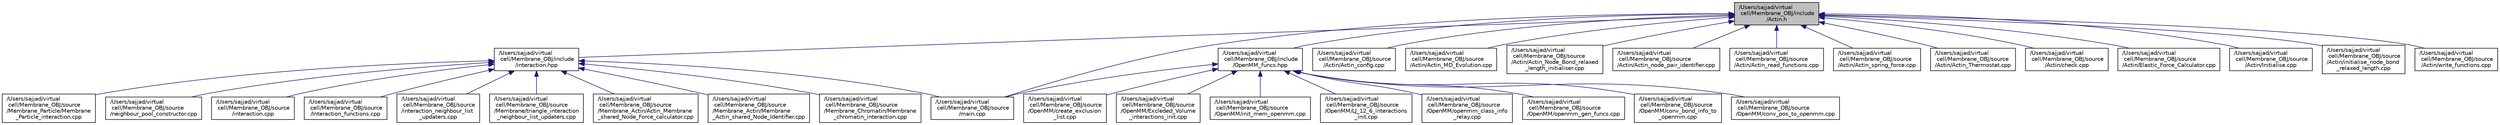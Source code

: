 digraph "/Users/sajjad/virtual cell/Membrane_OBJ/include/Actin.h"
{
 // LATEX_PDF_SIZE
  edge [fontname="Helvetica",fontsize="10",labelfontname="Helvetica",labelfontsize="10"];
  node [fontname="Helvetica",fontsize="10",shape=record];
  Node12 [label="/Users/sajjad/virtual\l cell/Membrane_OBJ/include\l/Actin.h",height=0.2,width=0.4,color="black", fillcolor="grey75", style="filled", fontcolor="black",tooltip=" "];
  Node12 -> Node13 [dir="back",color="midnightblue",fontsize="10",style="solid"];
  Node13 [label="/Users/sajjad/virtual\l cell/Membrane_OBJ/include\l/interaction.hpp",height=0.2,width=0.4,color="black", fillcolor="white", style="filled",URL="$interaction_8hpp.html",tooltip=" "];
  Node13 -> Node14 [dir="back",color="midnightblue",fontsize="10",style="solid"];
  Node14 [label="/Users/sajjad/virtual\l cell/Membrane_OBJ/source\l/interaction.cpp",height=0.2,width=0.4,color="black", fillcolor="white", style="filled",URL="$interaction_8cpp.html",tooltip=" "];
  Node13 -> Node15 [dir="back",color="midnightblue",fontsize="10",style="solid"];
  Node15 [label="/Users/sajjad/virtual\l cell/Membrane_OBJ/source\l/Interaction_functions.cpp",height=0.2,width=0.4,color="black", fillcolor="white", style="filled",URL="$Interaction__functions_8cpp.html",tooltip=" "];
  Node13 -> Node16 [dir="back",color="midnightblue",fontsize="10",style="solid"];
  Node16 [label="/Users/sajjad/virtual\l cell/Membrane_OBJ/source\l/interaction_neighbour_list\l_updaters.cpp",height=0.2,width=0.4,color="black", fillcolor="white", style="filled",URL="$interaction__neighbour__list__updaters_8cpp.html",tooltip=" "];
  Node13 -> Node17 [dir="back",color="midnightblue",fontsize="10",style="solid"];
  Node17 [label="/Users/sajjad/virtual\l cell/Membrane_OBJ/source\l/main.cpp",height=0.2,width=0.4,color="black", fillcolor="white", style="filled",URL="$main_8cpp.html",tooltip=" "];
  Node13 -> Node18 [dir="back",color="midnightblue",fontsize="10",style="solid"];
  Node18 [label="/Users/sajjad/virtual\l cell/Membrane_OBJ/source\l/Membrane/triangle_interaction\l_neighbour_list_updaters.cpp",height=0.2,width=0.4,color="black", fillcolor="white", style="filled",URL="$triangle__interaction__neighbour__list__updaters_8cpp.html",tooltip=" "];
  Node13 -> Node19 [dir="back",color="midnightblue",fontsize="10",style="solid"];
  Node19 [label="/Users/sajjad/virtual\l cell/Membrane_OBJ/source\l/Membrane_Actin/Actin_Membrane\l_shared_Node_Force_calculator.cpp",height=0.2,width=0.4,color="black", fillcolor="white", style="filled",URL="$Actin__Membrane__shared__Node__Force__calculator_8cpp.html",tooltip=" "];
  Node13 -> Node20 [dir="back",color="midnightblue",fontsize="10",style="solid"];
  Node20 [label="/Users/sajjad/virtual\l cell/Membrane_OBJ/source\l/Membrane_Actin/Membrane\l_Actin_shared_Node_Identifier.cpp",height=0.2,width=0.4,color="black", fillcolor="white", style="filled",URL="$Membrane__Actin__shared__Node__Identifier_8cpp.html",tooltip=" "];
  Node13 -> Node21 [dir="back",color="midnightblue",fontsize="10",style="solid"];
  Node21 [label="/Users/sajjad/virtual\l cell/Membrane_OBJ/source\l/Membrane_Chromatin/Membrane\l_chromatin_interaction.cpp",height=0.2,width=0.4,color="black", fillcolor="white", style="filled",URL="$Membrane__chromatin__interaction_8cpp.html",tooltip=" "];
  Node13 -> Node22 [dir="back",color="midnightblue",fontsize="10",style="solid"];
  Node22 [label="/Users/sajjad/virtual\l cell/Membrane_OBJ/source\l/Membrane_Particle/Membrane\l_Particle_interaction.cpp",height=0.2,width=0.4,color="black", fillcolor="white", style="filled",URL="$Membrane__Particle__interaction_8cpp.html",tooltip=" "];
  Node13 -> Node23 [dir="back",color="midnightblue",fontsize="10",style="solid"];
  Node23 [label="/Users/sajjad/virtual\l cell/Membrane_OBJ/source\l/neighbour_pool_constructor.cpp",height=0.2,width=0.4,color="black", fillcolor="white", style="filled",URL="$neighbour__pool__constructor_8cpp.html",tooltip=" "];
  Node12 -> Node24 [dir="back",color="midnightblue",fontsize="10",style="solid"];
  Node24 [label="/Users/sajjad/virtual\l cell/Membrane_OBJ/include\l/OpenMM_funcs.hpp",height=0.2,width=0.4,color="black", fillcolor="white", style="filled",URL="$OpenMM__funcs_8hpp.html",tooltip=" "];
  Node24 -> Node17 [dir="back",color="midnightblue",fontsize="10",style="solid"];
  Node24 -> Node25 [dir="back",color="midnightblue",fontsize="10",style="solid"];
  Node25 [label="/Users/sajjad/virtual\l cell/Membrane_OBJ/source\l/OpenMM/conv_bond_info_to\l_openmm.cpp",height=0.2,width=0.4,color="black", fillcolor="white", style="filled",URL="$conv__bond__info__to__openmm_8cpp.html",tooltip=" "];
  Node24 -> Node26 [dir="back",color="midnightblue",fontsize="10",style="solid"];
  Node26 [label="/Users/sajjad/virtual\l cell/Membrane_OBJ/source\l/OpenMM/conv_pos_to_openmm.cpp",height=0.2,width=0.4,color="black", fillcolor="white", style="filled",URL="$conv__pos__to__openmm_8cpp.html",tooltip=" "];
  Node24 -> Node27 [dir="back",color="midnightblue",fontsize="10",style="solid"];
  Node27 [label="/Users/sajjad/virtual\l cell/Membrane_OBJ/source\l/OpenMM/create_exclusion\l_list.cpp",height=0.2,width=0.4,color="black", fillcolor="white", style="filled",URL="$create__exclusion__list_8cpp.html",tooltip=" "];
  Node24 -> Node28 [dir="back",color="midnightblue",fontsize="10",style="solid"];
  Node28 [label="/Users/sajjad/virtual\l cell/Membrane_OBJ/source\l/OpenMM/Excleded_Volume\l_interactions_init.cpp",height=0.2,width=0.4,color="black", fillcolor="white", style="filled",URL="$Excleded__Volume__interactions__init_8cpp.html",tooltip=" "];
  Node24 -> Node29 [dir="back",color="midnightblue",fontsize="10",style="solid"];
  Node29 [label="/Users/sajjad/virtual\l cell/Membrane_OBJ/source\l/OpenMM/init_mem_openmm.cpp",height=0.2,width=0.4,color="black", fillcolor="white", style="filled",URL="$init__mem__openmm_8cpp.html",tooltip=" "];
  Node24 -> Node30 [dir="back",color="midnightblue",fontsize="10",style="solid"];
  Node30 [label="/Users/sajjad/virtual\l cell/Membrane_OBJ/source\l/OpenMM/LJ_12_6_interactions\l_init.cpp",height=0.2,width=0.4,color="black", fillcolor="white", style="filled",URL="$LJ__12__6__interactions__init_8cpp.html",tooltip=" "];
  Node24 -> Node31 [dir="back",color="midnightblue",fontsize="10",style="solid"];
  Node31 [label="/Users/sajjad/virtual\l cell/Membrane_OBJ/source\l/OpenMM/openmm_class_info\l_relay.cpp",height=0.2,width=0.4,color="black", fillcolor="white", style="filled",URL="$openmm__class__info__relay_8cpp.html",tooltip=" "];
  Node24 -> Node32 [dir="back",color="midnightblue",fontsize="10",style="solid"];
  Node32 [label="/Users/sajjad/virtual\l cell/Membrane_OBJ/source\l/OpenMM/openmm_gen_funcs.cpp",height=0.2,width=0.4,color="black", fillcolor="white", style="filled",URL="$openmm__gen__funcs_8cpp.html",tooltip=" "];
  Node12 -> Node33 [dir="back",color="midnightblue",fontsize="10",style="solid"];
  Node33 [label="/Users/sajjad/virtual\l cell/Membrane_OBJ/source\l/Actin/Actin_config.cpp",height=0.2,width=0.4,color="black", fillcolor="white", style="filled",URL="$Actin__config_8cpp.html",tooltip=" "];
  Node12 -> Node34 [dir="back",color="midnightblue",fontsize="10",style="solid"];
  Node34 [label="/Users/sajjad/virtual\l cell/Membrane_OBJ/source\l/Actin/Actin_MD_Evolution.cpp",height=0.2,width=0.4,color="black", fillcolor="white", style="filled",URL="$Actin__MD__Evolution_8cpp.html",tooltip=" "];
  Node12 -> Node35 [dir="back",color="midnightblue",fontsize="10",style="solid"];
  Node35 [label="/Users/sajjad/virtual\l cell/Membrane_OBJ/source\l/Actin/Actin_Node_Bond_relaxed\l_length_initialiser.cpp",height=0.2,width=0.4,color="black", fillcolor="white", style="filled",URL="$Actin__Node__Bond__relaxed__length__initialiser_8cpp.html",tooltip=" "];
  Node12 -> Node36 [dir="back",color="midnightblue",fontsize="10",style="solid"];
  Node36 [label="/Users/sajjad/virtual\l cell/Membrane_OBJ/source\l/Actin/Actin_node_pair_identifier.cpp",height=0.2,width=0.4,color="black", fillcolor="white", style="filled",URL="$Actin__node__pair__identifier_8cpp.html",tooltip=" "];
  Node12 -> Node37 [dir="back",color="midnightblue",fontsize="10",style="solid"];
  Node37 [label="/Users/sajjad/virtual\l cell/Membrane_OBJ/source\l/Actin/Actin_read_functions.cpp",height=0.2,width=0.4,color="black", fillcolor="white", style="filled",URL="$Actin__read__functions_8cpp.html",tooltip=" "];
  Node12 -> Node38 [dir="back",color="midnightblue",fontsize="10",style="solid"];
  Node38 [label="/Users/sajjad/virtual\l cell/Membrane_OBJ/source\l/Actin/Actin_spring_force.cpp",height=0.2,width=0.4,color="black", fillcolor="white", style="filled",URL="$Actin__spring__force_8cpp.html",tooltip=" "];
  Node12 -> Node39 [dir="back",color="midnightblue",fontsize="10",style="solid"];
  Node39 [label="/Users/sajjad/virtual\l cell/Membrane_OBJ/source\l/Actin/Actin_Thermostat.cpp",height=0.2,width=0.4,color="black", fillcolor="white", style="filled",URL="$Actin__Thermostat_8cpp.html",tooltip=" "];
  Node12 -> Node40 [dir="back",color="midnightblue",fontsize="10",style="solid"];
  Node40 [label="/Users/sajjad/virtual\l cell/Membrane_OBJ/source\l/Actin/check.cpp",height=0.2,width=0.4,color="black", fillcolor="white", style="filled",URL="$Actin_2check_8cpp.html",tooltip=" "];
  Node12 -> Node41 [dir="back",color="midnightblue",fontsize="10",style="solid"];
  Node41 [label="/Users/sajjad/virtual\l cell/Membrane_OBJ/source\l/Actin/Elastic_Force_Calculator.cpp",height=0.2,width=0.4,color="black", fillcolor="white", style="filled",URL="$Actin_2Elastic__Force__Calculator_8cpp.html",tooltip=" "];
  Node12 -> Node42 [dir="back",color="midnightblue",fontsize="10",style="solid"];
  Node42 [label="/Users/sajjad/virtual\l cell/Membrane_OBJ/source\l/Actin/Initialise.cpp",height=0.2,width=0.4,color="black", fillcolor="white", style="filled",URL="$Actin_2Initialise_8cpp.html",tooltip=" "];
  Node12 -> Node43 [dir="back",color="midnightblue",fontsize="10",style="solid"];
  Node43 [label="/Users/sajjad/virtual\l cell/Membrane_OBJ/source\l/Actin/initialise_node_bond\l_relaxed_length.cpp",height=0.2,width=0.4,color="black", fillcolor="white", style="filled",URL="$initialise__node__bond__relaxed__length_8cpp.html",tooltip=" "];
  Node12 -> Node44 [dir="back",color="midnightblue",fontsize="10",style="solid"];
  Node44 [label="/Users/sajjad/virtual\l cell/Membrane_OBJ/source\l/Actin/write_functions.cpp",height=0.2,width=0.4,color="black", fillcolor="white", style="filled",URL="$Actin_2write__functions_8cpp.html",tooltip=" "];
  Node12 -> Node17 [dir="back",color="midnightblue",fontsize="10",style="solid"];
}
